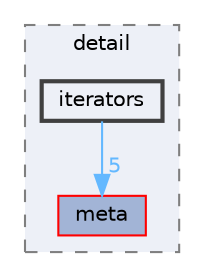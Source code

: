 digraph "E:/Code/Skola/Su/CProg/CProg-Project/include/nlohmann/detail/iterators"
{
 // LATEX_PDF_SIZE
  bgcolor="transparent";
  edge [fontname=Helvetica,fontsize=10,labelfontname=Helvetica,labelfontsize=10];
  node [fontname=Helvetica,fontsize=10,shape=box,height=0.2,width=0.4];
  compound=true
  subgraph clusterdir_2b6972d6a6c3e784631d329d2725fa49 {
    graph [ bgcolor="#edf0f7", pencolor="grey50", label="detail", fontname=Helvetica,fontsize=10 style="filled,dashed", URL="dir_2b6972d6a6c3e784631d329d2725fa49.html",tooltip=""]
  dir_c4932de8b1acb55fc5bb0ab19ac830b2 [label="meta", fillcolor="#a2b4d6", color="red", style="filled", URL="dir_c4932de8b1acb55fc5bb0ab19ac830b2.html",tooltip=""];
  dir_b22bbbc741cd35750d003b17c98d5bba [label="iterators", fillcolor="#edf0f7", color="grey25", style="filled,bold", URL="dir_b22bbbc741cd35750d003b17c98d5bba.html",tooltip=""];
  }
  dir_b22bbbc741cd35750d003b17c98d5bba->dir_c4932de8b1acb55fc5bb0ab19ac830b2 [headlabel="5", labeldistance=1.5 headhref="dir_000034_000038.html" href="dir_000034_000038.html" color="steelblue1" fontcolor="steelblue1"];
}
